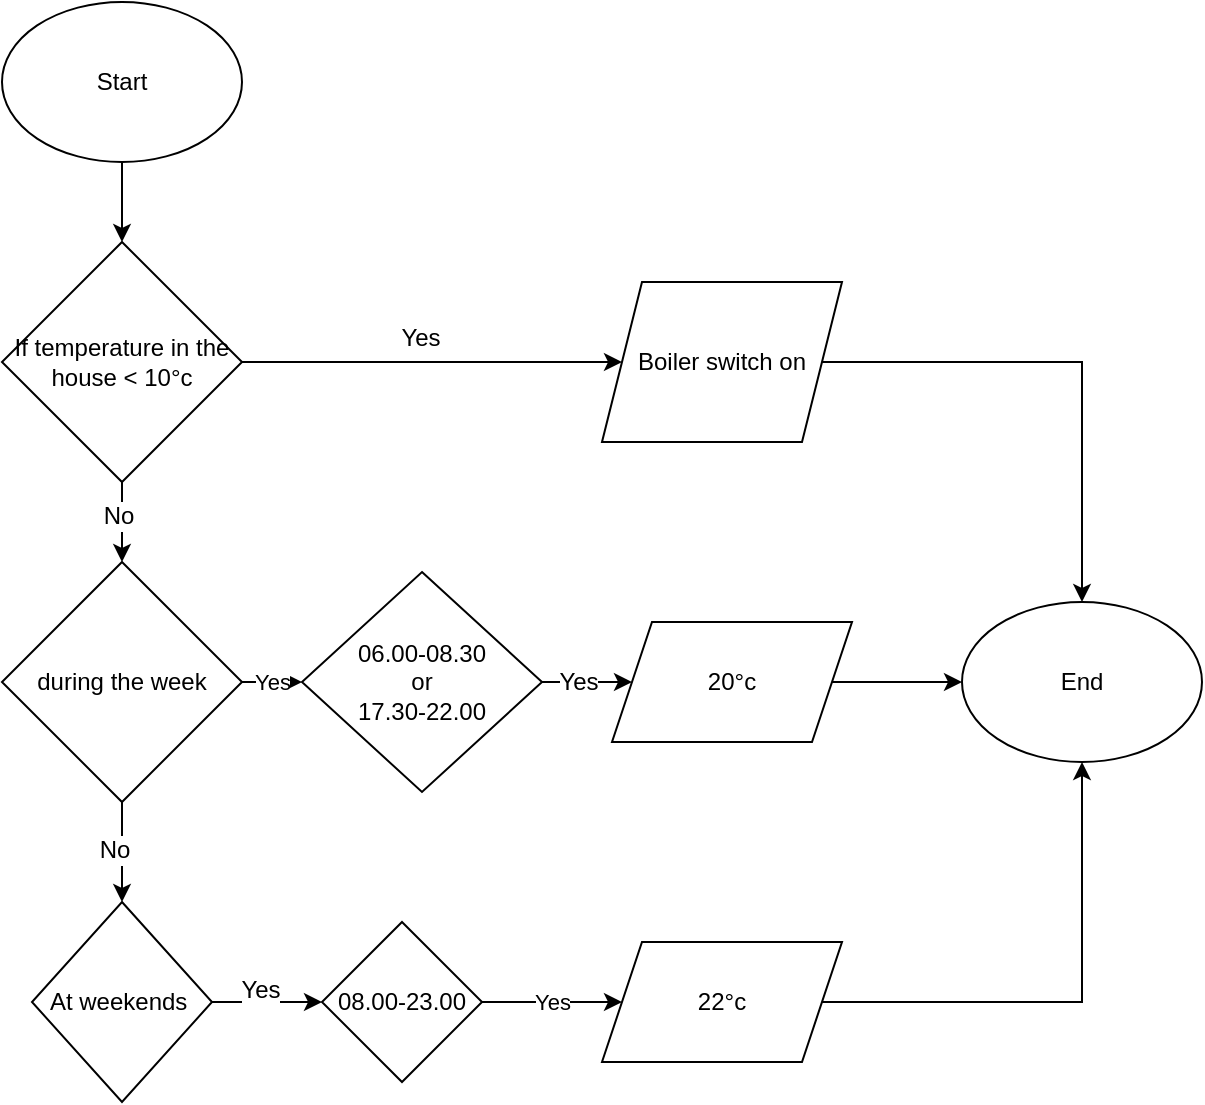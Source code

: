 <mxfile version="20.3.7" type="github"><diagram id="-4vI4hzGdFD1mPoQ9WFm" name="Page-1"><mxGraphModel dx="728" dy="665" grid="1" gridSize="10" guides="1" tooltips="1" connect="1" arrows="1" fold="1" page="1" pageScale="1" pageWidth="850" pageHeight="1100" math="0" shadow="0"><root><mxCell id="0"/><mxCell id="1" parent="0"/><mxCell id="XrhcjlvuqZfOoAjlIPrY-30" style="edgeStyle=orthogonalEdgeStyle;rounded=0;orthogonalLoop=1;jettySize=auto;html=1;" edge="1" parent="1" source="XrhcjlvuqZfOoAjlIPrY-29" target="XrhcjlvuqZfOoAjlIPrY-31"><mxGeometry relative="1" as="geometry"><mxPoint x="270" y="580.0" as="targetPoint"/></mxGeometry></mxCell><mxCell id="XrhcjlvuqZfOoAjlIPrY-46" value="Yes" style="edgeLabel;html=1;align=center;verticalAlign=middle;resizable=0;points=[];fontSize=12;fontFamily=Helvetica;fontColor=default;" vertex="1" connectable="0" parent="XrhcjlvuqZfOoAjlIPrY-30"><mxGeometry x="-0.14" y="6" relative="1" as="geometry"><mxPoint as="offset"/></mxGeometry></mxCell><mxCell id="XrhcjlvuqZfOoAjlIPrY-29" value="At weekends&amp;nbsp;" style="rhombus;whiteSpace=wrap;html=1;" vertex="1" parent="1"><mxGeometry x="135" y="530" width="90" height="100" as="geometry"/></mxCell><mxCell id="XrhcjlvuqZfOoAjlIPrY-8" style="edgeStyle=orthogonalEdgeStyle;rounded=0;orthogonalLoop=1;jettySize=auto;html=1;" edge="1" parent="1" source="XrhcjlvuqZfOoAjlIPrY-5" target="XrhcjlvuqZfOoAjlIPrY-9"><mxGeometry relative="1" as="geometry"><mxPoint x="180" y="200" as="targetPoint"/></mxGeometry></mxCell><mxCell id="XrhcjlvuqZfOoAjlIPrY-5" value="Start" style="ellipse;whiteSpace=wrap;html=1;" vertex="1" parent="1"><mxGeometry x="120" y="80" width="120" height="80" as="geometry"/></mxCell><mxCell id="XrhcjlvuqZfOoAjlIPrY-17" style="edgeStyle=orthogonalEdgeStyle;rounded=0;orthogonalLoop=1;jettySize=auto;html=1;" edge="1" parent="1" source="XrhcjlvuqZfOoAjlIPrY-9"><mxGeometry relative="1" as="geometry"><mxPoint x="180" y="360" as="targetPoint"/></mxGeometry></mxCell><mxCell id="XrhcjlvuqZfOoAjlIPrY-44" value="No" style="edgeLabel;html=1;align=center;verticalAlign=middle;resizable=0;points=[];fontSize=12;fontFamily=Helvetica;fontColor=default;" vertex="1" connectable="0" parent="XrhcjlvuqZfOoAjlIPrY-17"><mxGeometry x="-0.178" y="-2" relative="1" as="geometry"><mxPoint as="offset"/></mxGeometry></mxCell><mxCell id="XrhcjlvuqZfOoAjlIPrY-9" value="If temperature in the house &amp;lt; 10°c" style="rhombus;whiteSpace=wrap;html=1;" vertex="1" parent="1"><mxGeometry x="120" y="200" width="120" height="120" as="geometry"/></mxCell><mxCell id="XrhcjlvuqZfOoAjlIPrY-36" style="edgeStyle=orthogonalEdgeStyle;rounded=0;orthogonalLoop=1;jettySize=auto;html=1;fontFamily=Helvetica;fontSize=12;fontColor=default;" edge="1" parent="1" source="XrhcjlvuqZfOoAjlIPrY-12" target="XrhcjlvuqZfOoAjlIPrY-37"><mxGeometry relative="1" as="geometry"><mxPoint x="640" y="370" as="targetPoint"/></mxGeometry></mxCell><mxCell id="XrhcjlvuqZfOoAjlIPrY-12" value="Boiler switch on" style="shape=parallelogram;perimeter=parallelogramPerimeter;whiteSpace=wrap;html=1;fixedSize=1;" vertex="1" parent="1"><mxGeometry x="420" y="220" width="120" height="80" as="geometry"/></mxCell><mxCell id="XrhcjlvuqZfOoAjlIPrY-22" value="Yes" style="edgeStyle=orthogonalEdgeStyle;rounded=0;orthogonalLoop=1;jettySize=auto;html=1;" edge="1" parent="1" source="XrhcjlvuqZfOoAjlIPrY-19" target="XrhcjlvuqZfOoAjlIPrY-24"><mxGeometry relative="1" as="geometry"><mxPoint x="280.0" y="420" as="targetPoint"/></mxGeometry></mxCell><mxCell id="XrhcjlvuqZfOoAjlIPrY-28" style="edgeStyle=orthogonalEdgeStyle;rounded=0;orthogonalLoop=1;jettySize=auto;html=1;" edge="1" parent="1" source="XrhcjlvuqZfOoAjlIPrY-19" target="XrhcjlvuqZfOoAjlIPrY-29"><mxGeometry relative="1" as="geometry"><mxPoint x="180" y="520.0" as="targetPoint"/></mxGeometry></mxCell><mxCell id="XrhcjlvuqZfOoAjlIPrY-45" value="No" style="edgeLabel;html=1;align=center;verticalAlign=middle;resizable=0;points=[];fontSize=12;fontFamily=Helvetica;fontColor=default;" vertex="1" connectable="0" parent="XrhcjlvuqZfOoAjlIPrY-28"><mxGeometry x="-0.066" y="-4" relative="1" as="geometry"><mxPoint as="offset"/></mxGeometry></mxCell><mxCell id="XrhcjlvuqZfOoAjlIPrY-19" value="during the week" style="rhombus;whiteSpace=wrap;html=1;" vertex="1" parent="1"><mxGeometry x="120" y="360" width="120" height="120" as="geometry"/></mxCell><mxCell id="XrhcjlvuqZfOoAjlIPrY-34" value="Yes" style="edgeStyle=orthogonalEdgeStyle;rounded=0;orthogonalLoop=1;jettySize=auto;html=1;fontFamily=Helvetica;fontSize=12;fontColor=default;" edge="1" parent="1" source="XrhcjlvuqZfOoAjlIPrY-24" target="XrhcjlvuqZfOoAjlIPrY-35"><mxGeometry relative="1" as="geometry"><mxPoint x="470" y="420" as="targetPoint"/></mxGeometry></mxCell><mxCell id="XrhcjlvuqZfOoAjlIPrY-24" value="06.00-08.30&lt;br&gt;or&lt;br&gt;17.30-22.00" style="rhombus;whiteSpace=wrap;html=1;" vertex="1" parent="1"><mxGeometry x="270" y="365" width="120" height="110" as="geometry"/></mxCell><mxCell id="XrhcjlvuqZfOoAjlIPrY-32" value="Yes" style="edgeStyle=orthogonalEdgeStyle;rounded=0;orthogonalLoop=1;jettySize=auto;html=1;" edge="1" parent="1" source="XrhcjlvuqZfOoAjlIPrY-31" target="XrhcjlvuqZfOoAjlIPrY-33"><mxGeometry relative="1" as="geometry"><mxPoint x="410.0" y="580" as="targetPoint"/></mxGeometry></mxCell><mxCell id="XrhcjlvuqZfOoAjlIPrY-31" value="08.00-23.00" style="rhombus;whiteSpace=wrap;html=1;" vertex="1" parent="1"><mxGeometry x="280" y="540" width="80" height="80" as="geometry"/></mxCell><mxCell id="XrhcjlvuqZfOoAjlIPrY-13" style="edgeStyle=orthogonalEdgeStyle;rounded=0;orthogonalLoop=1;jettySize=auto;html=1;entryX=0;entryY=0.5;entryDx=0;entryDy=0;" edge="1" parent="1" source="XrhcjlvuqZfOoAjlIPrY-9" target="XrhcjlvuqZfOoAjlIPrY-12"><mxGeometry relative="1" as="geometry"><mxPoint x="290" y="260" as="targetPoint"/></mxGeometry></mxCell><mxCell id="XrhcjlvuqZfOoAjlIPrY-43" value="Yes" style="edgeLabel;html=1;align=center;verticalAlign=middle;resizable=0;points=[];fontSize=12;fontFamily=Helvetica;fontColor=default;" vertex="1" connectable="0" parent="XrhcjlvuqZfOoAjlIPrY-13"><mxGeometry x="-0.065" y="12" relative="1" as="geometry"><mxPoint as="offset"/></mxGeometry></mxCell><mxCell id="XrhcjlvuqZfOoAjlIPrY-39" style="edgeStyle=orthogonalEdgeStyle;rounded=0;orthogonalLoop=1;jettySize=auto;html=1;fontFamily=Helvetica;fontSize=12;fontColor=default;entryX=0.5;entryY=1;entryDx=0;entryDy=0;entryPerimeter=0;" edge="1" parent="1" source="XrhcjlvuqZfOoAjlIPrY-33" target="XrhcjlvuqZfOoAjlIPrY-37"><mxGeometry relative="1" as="geometry"><mxPoint x="660" y="470" as="targetPoint"/></mxGeometry></mxCell><mxCell id="XrhcjlvuqZfOoAjlIPrY-33" value="22°c" style="shape=parallelogram;perimeter=parallelogramPerimeter;whiteSpace=wrap;html=1;fixedSize=1;" vertex="1" parent="1"><mxGeometry x="420.0" y="550" width="120" height="60" as="geometry"/></mxCell><mxCell id="XrhcjlvuqZfOoAjlIPrY-38" style="edgeStyle=orthogonalEdgeStyle;rounded=0;orthogonalLoop=1;jettySize=auto;html=1;entryX=0;entryY=0.5;entryDx=0;entryDy=0;fontFamily=Helvetica;fontSize=12;fontColor=default;" edge="1" parent="1" source="XrhcjlvuqZfOoAjlIPrY-35" target="XrhcjlvuqZfOoAjlIPrY-37"><mxGeometry relative="1" as="geometry"/></mxCell><mxCell id="XrhcjlvuqZfOoAjlIPrY-35" value="20°c" style="shape=parallelogram;perimeter=parallelogramPerimeter;whiteSpace=wrap;html=1;fixedSize=1;strokeColor=default;fontFamily=Helvetica;fontSize=12;fontColor=default;fillColor=default;" vertex="1" parent="1"><mxGeometry x="425" y="390" width="120" height="60" as="geometry"/></mxCell><mxCell id="XrhcjlvuqZfOoAjlIPrY-37" value="End" style="ellipse;whiteSpace=wrap;html=1;strokeColor=default;fontFamily=Helvetica;fontSize=12;fontColor=default;fillColor=default;" vertex="1" parent="1"><mxGeometry x="600" y="380" width="120" height="80" as="geometry"/></mxCell></root></mxGraphModel></diagram></mxfile>